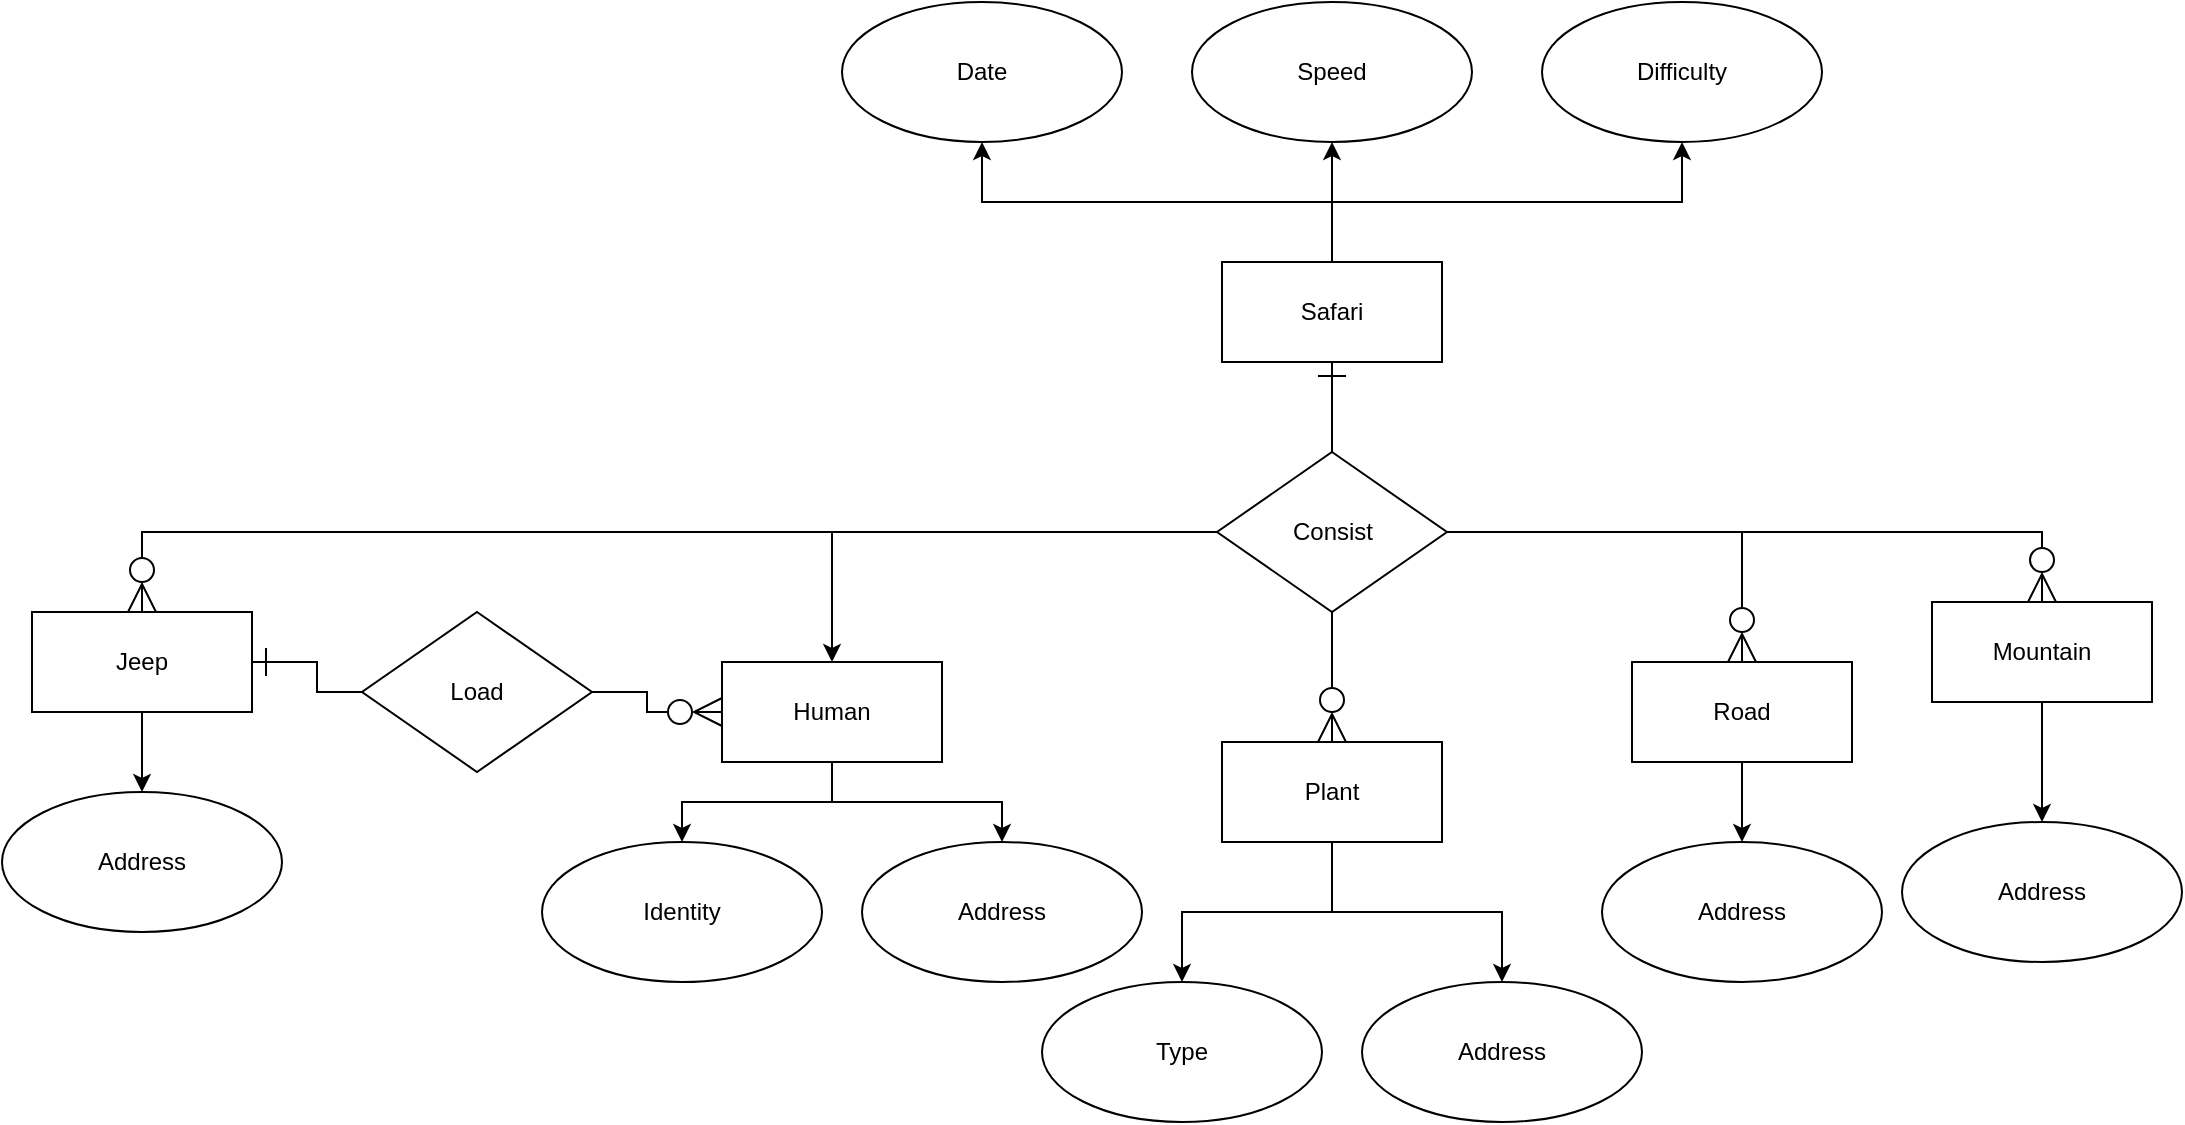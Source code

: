 <mxfile version="26.0.16">
  <diagram id="C5RBs43oDa-KdzZeNtuy" name="Page-1">
    <mxGraphModel dx="298" dy="568" grid="1" gridSize="10" guides="1" tooltips="1" connect="1" arrows="1" fold="1" page="1" pageScale="1" pageWidth="827" pageHeight="1169" math="0" shadow="0">
      <root>
        <mxCell id="WIyWlLk6GJQsqaUBKTNV-0" />
        <mxCell id="WIyWlLk6GJQsqaUBKTNV-1" parent="WIyWlLk6GJQsqaUBKTNV-0" />
        <mxCell id="rS959MfTM9qoBUmcyIPQ-16" style="edgeStyle=orthogonalEdgeStyle;rounded=0;orthogonalLoop=1;jettySize=auto;html=1;exitX=0.5;exitY=0;exitDx=0;exitDy=0;entryX=0.5;entryY=1;entryDx=0;entryDy=0;" edge="1" parent="WIyWlLk6GJQsqaUBKTNV-1" source="rS959MfTM9qoBUmcyIPQ-0" target="rS959MfTM9qoBUmcyIPQ-13">
          <mxGeometry relative="1" as="geometry" />
        </mxCell>
        <mxCell id="rS959MfTM9qoBUmcyIPQ-17" style="edgeStyle=orthogonalEdgeStyle;rounded=0;orthogonalLoop=1;jettySize=auto;html=1;exitX=0.5;exitY=0;exitDx=0;exitDy=0;entryX=0.5;entryY=1;entryDx=0;entryDy=0;" edge="1" parent="WIyWlLk6GJQsqaUBKTNV-1" source="rS959MfTM9qoBUmcyIPQ-0" target="rS959MfTM9qoBUmcyIPQ-14">
          <mxGeometry relative="1" as="geometry" />
        </mxCell>
        <mxCell id="rS959MfTM9qoBUmcyIPQ-18" style="edgeStyle=orthogonalEdgeStyle;rounded=0;orthogonalLoop=1;jettySize=auto;html=1;exitX=0.5;exitY=0;exitDx=0;exitDy=0;entryX=0.5;entryY=1;entryDx=0;entryDy=0;" edge="1" parent="WIyWlLk6GJQsqaUBKTNV-1" source="rS959MfTM9qoBUmcyIPQ-0" target="rS959MfTM9qoBUmcyIPQ-15">
          <mxGeometry relative="1" as="geometry" />
        </mxCell>
        <mxCell id="rS959MfTM9qoBUmcyIPQ-21" style="edgeStyle=orthogonalEdgeStyle;rounded=0;orthogonalLoop=1;jettySize=auto;html=1;exitX=0.5;exitY=1;exitDx=0;exitDy=0;entryX=0.5;entryY=0;entryDx=0;entryDy=0;endArrow=none;startFill=0;startArrow=ERone;endSize=12;startSize=12;" edge="1" parent="WIyWlLk6GJQsqaUBKTNV-1" source="rS959MfTM9qoBUmcyIPQ-0" target="rS959MfTM9qoBUmcyIPQ-20">
          <mxGeometry relative="1" as="geometry" />
        </mxCell>
        <mxCell id="rS959MfTM9qoBUmcyIPQ-0" value="Safari" style="html=1;whiteSpace=wrap;" vertex="1" parent="WIyWlLk6GJQsqaUBKTNV-1">
          <mxGeometry x="2160" y="620" width="110" height="50" as="geometry" />
        </mxCell>
        <mxCell id="rS959MfTM9qoBUmcyIPQ-35" style="edgeStyle=orthogonalEdgeStyle;rounded=0;orthogonalLoop=1;jettySize=auto;html=1;exitX=0.5;exitY=1;exitDx=0;exitDy=0;entryX=0.5;entryY=0;entryDx=0;entryDy=0;" edge="1" parent="WIyWlLk6GJQsqaUBKTNV-1" source="rS959MfTM9qoBUmcyIPQ-3" target="rS959MfTM9qoBUmcyIPQ-30">
          <mxGeometry relative="1" as="geometry" />
        </mxCell>
        <mxCell id="rS959MfTM9qoBUmcyIPQ-3" value="Road" style="html=1;whiteSpace=wrap;" vertex="1" parent="WIyWlLk6GJQsqaUBKTNV-1">
          <mxGeometry x="2365" y="820" width="110" height="50" as="geometry" />
        </mxCell>
        <mxCell id="rS959MfTM9qoBUmcyIPQ-39" style="edgeStyle=orthogonalEdgeStyle;rounded=0;orthogonalLoop=1;jettySize=auto;html=1;exitX=0.5;exitY=1;exitDx=0;exitDy=0;entryX=0.5;entryY=0;entryDx=0;entryDy=0;" edge="1" parent="WIyWlLk6GJQsqaUBKTNV-1" source="rS959MfTM9qoBUmcyIPQ-5" target="rS959MfTM9qoBUmcyIPQ-38">
          <mxGeometry relative="1" as="geometry" />
        </mxCell>
        <mxCell id="rS959MfTM9qoBUmcyIPQ-5" value="Mountain" style="html=1;whiteSpace=wrap;" vertex="1" parent="WIyWlLk6GJQsqaUBKTNV-1">
          <mxGeometry x="2515" y="790" width="110" height="50" as="geometry" />
        </mxCell>
        <mxCell id="rS959MfTM9qoBUmcyIPQ-26" style="edgeStyle=orthogonalEdgeStyle;rounded=0;orthogonalLoop=1;jettySize=auto;html=1;exitX=0.5;exitY=1;exitDx=0;exitDy=0;entryX=0.5;entryY=0;entryDx=0;entryDy=0;" edge="1" parent="WIyWlLk6GJQsqaUBKTNV-1" source="rS959MfTM9qoBUmcyIPQ-8" target="rS959MfTM9qoBUmcyIPQ-24">
          <mxGeometry relative="1" as="geometry" />
        </mxCell>
        <mxCell id="rS959MfTM9qoBUmcyIPQ-27" style="edgeStyle=orthogonalEdgeStyle;rounded=0;orthogonalLoop=1;jettySize=auto;html=1;exitX=0.5;exitY=1;exitDx=0;exitDy=0;entryX=0.5;entryY=0;entryDx=0;entryDy=0;" edge="1" parent="WIyWlLk6GJQsqaUBKTNV-1" source="rS959MfTM9qoBUmcyIPQ-8" target="rS959MfTM9qoBUmcyIPQ-25">
          <mxGeometry relative="1" as="geometry" />
        </mxCell>
        <mxCell id="rS959MfTM9qoBUmcyIPQ-8" value="Plant" style="html=1;whiteSpace=wrap;" vertex="1" parent="WIyWlLk6GJQsqaUBKTNV-1">
          <mxGeometry x="2160" y="860" width="110" height="50" as="geometry" />
        </mxCell>
        <mxCell id="rS959MfTM9qoBUmcyIPQ-45" style="edgeStyle=orthogonalEdgeStyle;rounded=0;orthogonalLoop=1;jettySize=auto;html=1;exitX=0.5;exitY=1;exitDx=0;exitDy=0;entryX=0.5;entryY=0;entryDx=0;entryDy=0;" edge="1" parent="WIyWlLk6GJQsqaUBKTNV-1" source="rS959MfTM9qoBUmcyIPQ-9" target="rS959MfTM9qoBUmcyIPQ-43">
          <mxGeometry relative="1" as="geometry" />
        </mxCell>
        <mxCell id="rS959MfTM9qoBUmcyIPQ-56" style="edgeStyle=orthogonalEdgeStyle;rounded=0;orthogonalLoop=1;jettySize=auto;html=1;exitX=1;exitY=0.5;exitDx=0;exitDy=0;entryX=0;entryY=0.5;entryDx=0;entryDy=0;startArrow=ERone;startFill=0;endArrow=none;startSize=12;" edge="1" parent="WIyWlLk6GJQsqaUBKTNV-1" source="rS959MfTM9qoBUmcyIPQ-9" target="rS959MfTM9qoBUmcyIPQ-55">
          <mxGeometry relative="1" as="geometry" />
        </mxCell>
        <mxCell id="rS959MfTM9qoBUmcyIPQ-9" value="Jeep" style="html=1;whiteSpace=wrap;" vertex="1" parent="WIyWlLk6GJQsqaUBKTNV-1">
          <mxGeometry x="1565" y="795" width="110" height="50" as="geometry" />
        </mxCell>
        <mxCell id="rS959MfTM9qoBUmcyIPQ-48" style="edgeStyle=orthogonalEdgeStyle;rounded=0;orthogonalLoop=1;jettySize=auto;html=1;exitX=0.5;exitY=1;exitDx=0;exitDy=0;entryX=0.5;entryY=0;entryDx=0;entryDy=0;" edge="1" parent="WIyWlLk6GJQsqaUBKTNV-1" source="rS959MfTM9qoBUmcyIPQ-10" target="rS959MfTM9qoBUmcyIPQ-46">
          <mxGeometry relative="1" as="geometry" />
        </mxCell>
        <mxCell id="rS959MfTM9qoBUmcyIPQ-49" style="edgeStyle=orthogonalEdgeStyle;rounded=0;orthogonalLoop=1;jettySize=auto;html=1;exitX=0.5;exitY=1;exitDx=0;exitDy=0;entryX=0.5;entryY=0;entryDx=0;entryDy=0;" edge="1" parent="WIyWlLk6GJQsqaUBKTNV-1" source="rS959MfTM9qoBUmcyIPQ-10" target="rS959MfTM9qoBUmcyIPQ-47">
          <mxGeometry relative="1" as="geometry" />
        </mxCell>
        <mxCell id="rS959MfTM9qoBUmcyIPQ-10" value="Human" style="html=1;whiteSpace=wrap;" vertex="1" parent="WIyWlLk6GJQsqaUBKTNV-1">
          <mxGeometry x="1910" y="820" width="110" height="50" as="geometry" />
        </mxCell>
        <mxCell id="rS959MfTM9qoBUmcyIPQ-13" value="Date&lt;span style=&quot;color: rgba(0, 0, 0, 0); font-family: monospace; font-size: 0px; text-align: start; text-wrap-mode: nowrap;&quot;&gt;%3CmxGraphModel%3E%3Croot%3E%3CmxCell%20id%3D%220%22%2F%3E%3CmxCell%20id%3D%221%22%20parent%3D%220%22%2F%3E%3CmxCell%20id%3D%222%22%20value%3D%22Safari%22%20style%3D%22html%3D1%3BwhiteSpace%3Dwrap%3B%22%20vertex%3D%221%22%20parent%3D%221%22%3E%3CmxGeometry%20x%3D%22980%22%20y%3D%22410%22%20width%3D%22110%22%20height%3D%2250%22%20as%3D%22geometry%22%2F%3E%3C%2FmxCell%3E%3C%2Froot%3E%3C%2FmxGraphModel%3E&lt;/span&gt;" style="ellipse;whiteSpace=wrap;html=1;" vertex="1" parent="WIyWlLk6GJQsqaUBKTNV-1">
          <mxGeometry x="1970" y="490" width="140" height="70" as="geometry" />
        </mxCell>
        <mxCell id="rS959MfTM9qoBUmcyIPQ-14" value="Speed" style="ellipse;whiteSpace=wrap;html=1;" vertex="1" parent="WIyWlLk6GJQsqaUBKTNV-1">
          <mxGeometry x="2145" y="490" width="140" height="70" as="geometry" />
        </mxCell>
        <mxCell id="rS959MfTM9qoBUmcyIPQ-15" value="Difficulty" style="ellipse;whiteSpace=wrap;html=1;" vertex="1" parent="WIyWlLk6GJQsqaUBKTNV-1">
          <mxGeometry x="2320" y="490" width="140" height="70" as="geometry" />
        </mxCell>
        <mxCell id="rS959MfTM9qoBUmcyIPQ-23" style="edgeStyle=orthogonalEdgeStyle;rounded=0;orthogonalLoop=1;jettySize=auto;html=1;exitX=0.5;exitY=1;exitDx=0;exitDy=0;entryX=0.5;entryY=0;entryDx=0;entryDy=0;endArrow=ERzeroToMany;startFill=0;endFill=0;endSize=12;" edge="1" parent="WIyWlLk6GJQsqaUBKTNV-1" source="rS959MfTM9qoBUmcyIPQ-20" target="rS959MfTM9qoBUmcyIPQ-8">
          <mxGeometry relative="1" as="geometry" />
        </mxCell>
        <mxCell id="rS959MfTM9qoBUmcyIPQ-40" style="edgeStyle=orthogonalEdgeStyle;rounded=0;orthogonalLoop=1;jettySize=auto;html=1;exitX=1;exitY=0.5;exitDx=0;exitDy=0;entryX=0.5;entryY=0;entryDx=0;entryDy=0;endArrow=ERzeroToMany;endFill=0;endSize=12;" edge="1" parent="WIyWlLk6GJQsqaUBKTNV-1" source="rS959MfTM9qoBUmcyIPQ-20" target="rS959MfTM9qoBUmcyIPQ-5">
          <mxGeometry relative="1" as="geometry" />
        </mxCell>
        <mxCell id="rS959MfTM9qoBUmcyIPQ-41" style="edgeStyle=orthogonalEdgeStyle;rounded=0;orthogonalLoop=1;jettySize=auto;html=1;exitX=1;exitY=0.5;exitDx=0;exitDy=0;entryX=0.5;entryY=0;entryDx=0;entryDy=0;endArrow=ERzeroToMany;endFill=0;endSize=12;" edge="1" parent="WIyWlLk6GJQsqaUBKTNV-1" source="rS959MfTM9qoBUmcyIPQ-20" target="rS959MfTM9qoBUmcyIPQ-3">
          <mxGeometry relative="1" as="geometry" />
        </mxCell>
        <mxCell id="rS959MfTM9qoBUmcyIPQ-50" style="edgeStyle=orthogonalEdgeStyle;rounded=0;orthogonalLoop=1;jettySize=auto;html=1;exitX=0;exitY=0.5;exitDx=0;exitDy=0;entryX=0.5;entryY=0;entryDx=0;entryDy=0;endArrow=ERzeroToMany;endFill=0;endSize=12;startSize=7;" edge="1" parent="WIyWlLk6GJQsqaUBKTNV-1" source="rS959MfTM9qoBUmcyIPQ-20" target="rS959MfTM9qoBUmcyIPQ-9">
          <mxGeometry relative="1" as="geometry" />
        </mxCell>
        <mxCell id="rS959MfTM9qoBUmcyIPQ-51" style="edgeStyle=orthogonalEdgeStyle;rounded=0;orthogonalLoop=1;jettySize=auto;html=1;exitX=0;exitY=0.5;exitDx=0;exitDy=0;entryX=0.5;entryY=0;entryDx=0;entryDy=0;" edge="1" parent="WIyWlLk6GJQsqaUBKTNV-1" source="rS959MfTM9qoBUmcyIPQ-20" target="rS959MfTM9qoBUmcyIPQ-10">
          <mxGeometry relative="1" as="geometry" />
        </mxCell>
        <mxCell id="rS959MfTM9qoBUmcyIPQ-20" value="Consist" style="rhombus;whiteSpace=wrap;html=1;" vertex="1" parent="WIyWlLk6GJQsqaUBKTNV-1">
          <mxGeometry x="2157.5" y="715" width="115" height="80" as="geometry" />
        </mxCell>
        <mxCell id="rS959MfTM9qoBUmcyIPQ-24" value="Type" style="ellipse;whiteSpace=wrap;html=1;" vertex="1" parent="WIyWlLk6GJQsqaUBKTNV-1">
          <mxGeometry x="2070" y="980" width="140" height="70" as="geometry" />
        </mxCell>
        <mxCell id="rS959MfTM9qoBUmcyIPQ-25" value="Address" style="ellipse;whiteSpace=wrap;html=1;" vertex="1" parent="WIyWlLk6GJQsqaUBKTNV-1">
          <mxGeometry x="2230" y="980" width="140" height="70" as="geometry" />
        </mxCell>
        <mxCell id="rS959MfTM9qoBUmcyIPQ-30" value="Address" style="ellipse;whiteSpace=wrap;html=1;" vertex="1" parent="WIyWlLk6GJQsqaUBKTNV-1">
          <mxGeometry x="2350" y="910" width="140" height="70" as="geometry" />
        </mxCell>
        <mxCell id="rS959MfTM9qoBUmcyIPQ-38" value="Address" style="ellipse;whiteSpace=wrap;html=1;" vertex="1" parent="WIyWlLk6GJQsqaUBKTNV-1">
          <mxGeometry x="2500" y="900" width="140" height="70" as="geometry" />
        </mxCell>
        <mxCell id="rS959MfTM9qoBUmcyIPQ-43" value="Address" style="ellipse;whiteSpace=wrap;html=1;" vertex="1" parent="WIyWlLk6GJQsqaUBKTNV-1">
          <mxGeometry x="1550" y="885" width="140" height="70" as="geometry" />
        </mxCell>
        <mxCell id="rS959MfTM9qoBUmcyIPQ-46" value="Identity" style="ellipse;whiteSpace=wrap;html=1;" vertex="1" parent="WIyWlLk6GJQsqaUBKTNV-1">
          <mxGeometry x="1820" y="910" width="140" height="70" as="geometry" />
        </mxCell>
        <mxCell id="rS959MfTM9qoBUmcyIPQ-47" value="Address" style="ellipse;whiteSpace=wrap;html=1;" vertex="1" parent="WIyWlLk6GJQsqaUBKTNV-1">
          <mxGeometry x="1980" y="910" width="140" height="70" as="geometry" />
        </mxCell>
        <mxCell id="rS959MfTM9qoBUmcyIPQ-57" style="edgeStyle=orthogonalEdgeStyle;rounded=0;orthogonalLoop=1;jettySize=auto;html=1;exitX=1;exitY=0.5;exitDx=0;exitDy=0;entryX=0;entryY=0.5;entryDx=0;entryDy=0;endArrow=ERzeroToMany;endFill=0;endSize=12;" edge="1" parent="WIyWlLk6GJQsqaUBKTNV-1" source="rS959MfTM9qoBUmcyIPQ-55" target="rS959MfTM9qoBUmcyIPQ-10">
          <mxGeometry relative="1" as="geometry" />
        </mxCell>
        <mxCell id="rS959MfTM9qoBUmcyIPQ-55" value="Load" style="rhombus;whiteSpace=wrap;html=1;" vertex="1" parent="WIyWlLk6GJQsqaUBKTNV-1">
          <mxGeometry x="1730" y="795" width="115" height="80" as="geometry" />
        </mxCell>
      </root>
    </mxGraphModel>
  </diagram>
</mxfile>
